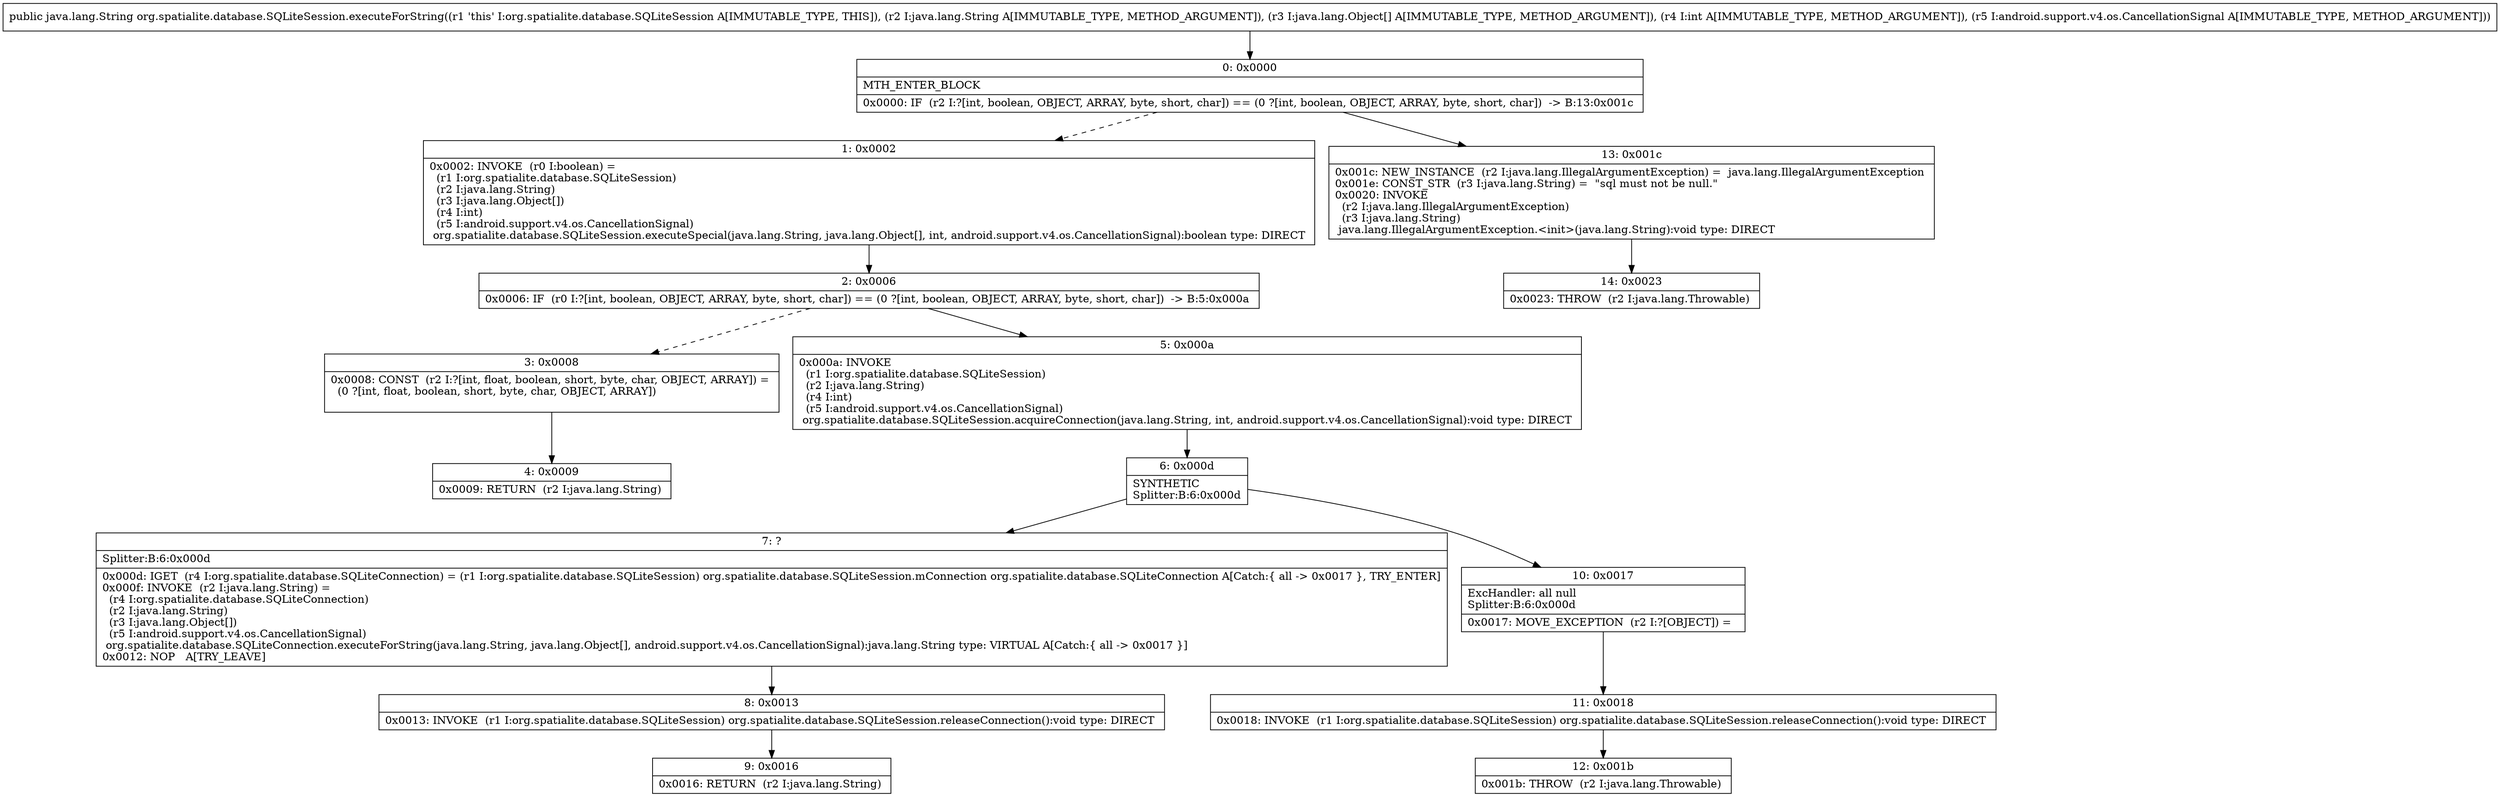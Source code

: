 digraph "CFG fororg.spatialite.database.SQLiteSession.executeForString(Ljava\/lang\/String;[Ljava\/lang\/Object;ILandroid\/support\/v4\/os\/CancellationSignal;)Ljava\/lang\/String;" {
Node_0 [shape=record,label="{0\:\ 0x0000|MTH_ENTER_BLOCK\l|0x0000: IF  (r2 I:?[int, boolean, OBJECT, ARRAY, byte, short, char]) == (0 ?[int, boolean, OBJECT, ARRAY, byte, short, char])  \-\> B:13:0x001c \l}"];
Node_1 [shape=record,label="{1\:\ 0x0002|0x0002: INVOKE  (r0 I:boolean) = \l  (r1 I:org.spatialite.database.SQLiteSession)\l  (r2 I:java.lang.String)\l  (r3 I:java.lang.Object[])\l  (r4 I:int)\l  (r5 I:android.support.v4.os.CancellationSignal)\l org.spatialite.database.SQLiteSession.executeSpecial(java.lang.String, java.lang.Object[], int, android.support.v4.os.CancellationSignal):boolean type: DIRECT \l}"];
Node_2 [shape=record,label="{2\:\ 0x0006|0x0006: IF  (r0 I:?[int, boolean, OBJECT, ARRAY, byte, short, char]) == (0 ?[int, boolean, OBJECT, ARRAY, byte, short, char])  \-\> B:5:0x000a \l}"];
Node_3 [shape=record,label="{3\:\ 0x0008|0x0008: CONST  (r2 I:?[int, float, boolean, short, byte, char, OBJECT, ARRAY]) = \l  (0 ?[int, float, boolean, short, byte, char, OBJECT, ARRAY])\l \l}"];
Node_4 [shape=record,label="{4\:\ 0x0009|0x0009: RETURN  (r2 I:java.lang.String) \l}"];
Node_5 [shape=record,label="{5\:\ 0x000a|0x000a: INVOKE  \l  (r1 I:org.spatialite.database.SQLiteSession)\l  (r2 I:java.lang.String)\l  (r4 I:int)\l  (r5 I:android.support.v4.os.CancellationSignal)\l org.spatialite.database.SQLiteSession.acquireConnection(java.lang.String, int, android.support.v4.os.CancellationSignal):void type: DIRECT \l}"];
Node_6 [shape=record,label="{6\:\ 0x000d|SYNTHETIC\lSplitter:B:6:0x000d\l}"];
Node_7 [shape=record,label="{7\:\ ?|Splitter:B:6:0x000d\l|0x000d: IGET  (r4 I:org.spatialite.database.SQLiteConnection) = (r1 I:org.spatialite.database.SQLiteSession) org.spatialite.database.SQLiteSession.mConnection org.spatialite.database.SQLiteConnection A[Catch:\{ all \-\> 0x0017 \}, TRY_ENTER]\l0x000f: INVOKE  (r2 I:java.lang.String) = \l  (r4 I:org.spatialite.database.SQLiteConnection)\l  (r2 I:java.lang.String)\l  (r3 I:java.lang.Object[])\l  (r5 I:android.support.v4.os.CancellationSignal)\l org.spatialite.database.SQLiteConnection.executeForString(java.lang.String, java.lang.Object[], android.support.v4.os.CancellationSignal):java.lang.String type: VIRTUAL A[Catch:\{ all \-\> 0x0017 \}]\l0x0012: NOP   A[TRY_LEAVE]\l}"];
Node_8 [shape=record,label="{8\:\ 0x0013|0x0013: INVOKE  (r1 I:org.spatialite.database.SQLiteSession) org.spatialite.database.SQLiteSession.releaseConnection():void type: DIRECT \l}"];
Node_9 [shape=record,label="{9\:\ 0x0016|0x0016: RETURN  (r2 I:java.lang.String) \l}"];
Node_10 [shape=record,label="{10\:\ 0x0017|ExcHandler: all null\lSplitter:B:6:0x000d\l|0x0017: MOVE_EXCEPTION  (r2 I:?[OBJECT]) =  \l}"];
Node_11 [shape=record,label="{11\:\ 0x0018|0x0018: INVOKE  (r1 I:org.spatialite.database.SQLiteSession) org.spatialite.database.SQLiteSession.releaseConnection():void type: DIRECT \l}"];
Node_12 [shape=record,label="{12\:\ 0x001b|0x001b: THROW  (r2 I:java.lang.Throwable) \l}"];
Node_13 [shape=record,label="{13\:\ 0x001c|0x001c: NEW_INSTANCE  (r2 I:java.lang.IllegalArgumentException) =  java.lang.IllegalArgumentException \l0x001e: CONST_STR  (r3 I:java.lang.String) =  \"sql must not be null.\" \l0x0020: INVOKE  \l  (r2 I:java.lang.IllegalArgumentException)\l  (r3 I:java.lang.String)\l java.lang.IllegalArgumentException.\<init\>(java.lang.String):void type: DIRECT \l}"];
Node_14 [shape=record,label="{14\:\ 0x0023|0x0023: THROW  (r2 I:java.lang.Throwable) \l}"];
MethodNode[shape=record,label="{public java.lang.String org.spatialite.database.SQLiteSession.executeForString((r1 'this' I:org.spatialite.database.SQLiteSession A[IMMUTABLE_TYPE, THIS]), (r2 I:java.lang.String A[IMMUTABLE_TYPE, METHOD_ARGUMENT]), (r3 I:java.lang.Object[] A[IMMUTABLE_TYPE, METHOD_ARGUMENT]), (r4 I:int A[IMMUTABLE_TYPE, METHOD_ARGUMENT]), (r5 I:android.support.v4.os.CancellationSignal A[IMMUTABLE_TYPE, METHOD_ARGUMENT])) }"];
MethodNode -> Node_0;
Node_0 -> Node_1[style=dashed];
Node_0 -> Node_13;
Node_1 -> Node_2;
Node_2 -> Node_3[style=dashed];
Node_2 -> Node_5;
Node_3 -> Node_4;
Node_5 -> Node_6;
Node_6 -> Node_7;
Node_6 -> Node_10;
Node_7 -> Node_8;
Node_8 -> Node_9;
Node_10 -> Node_11;
Node_11 -> Node_12;
Node_13 -> Node_14;
}

